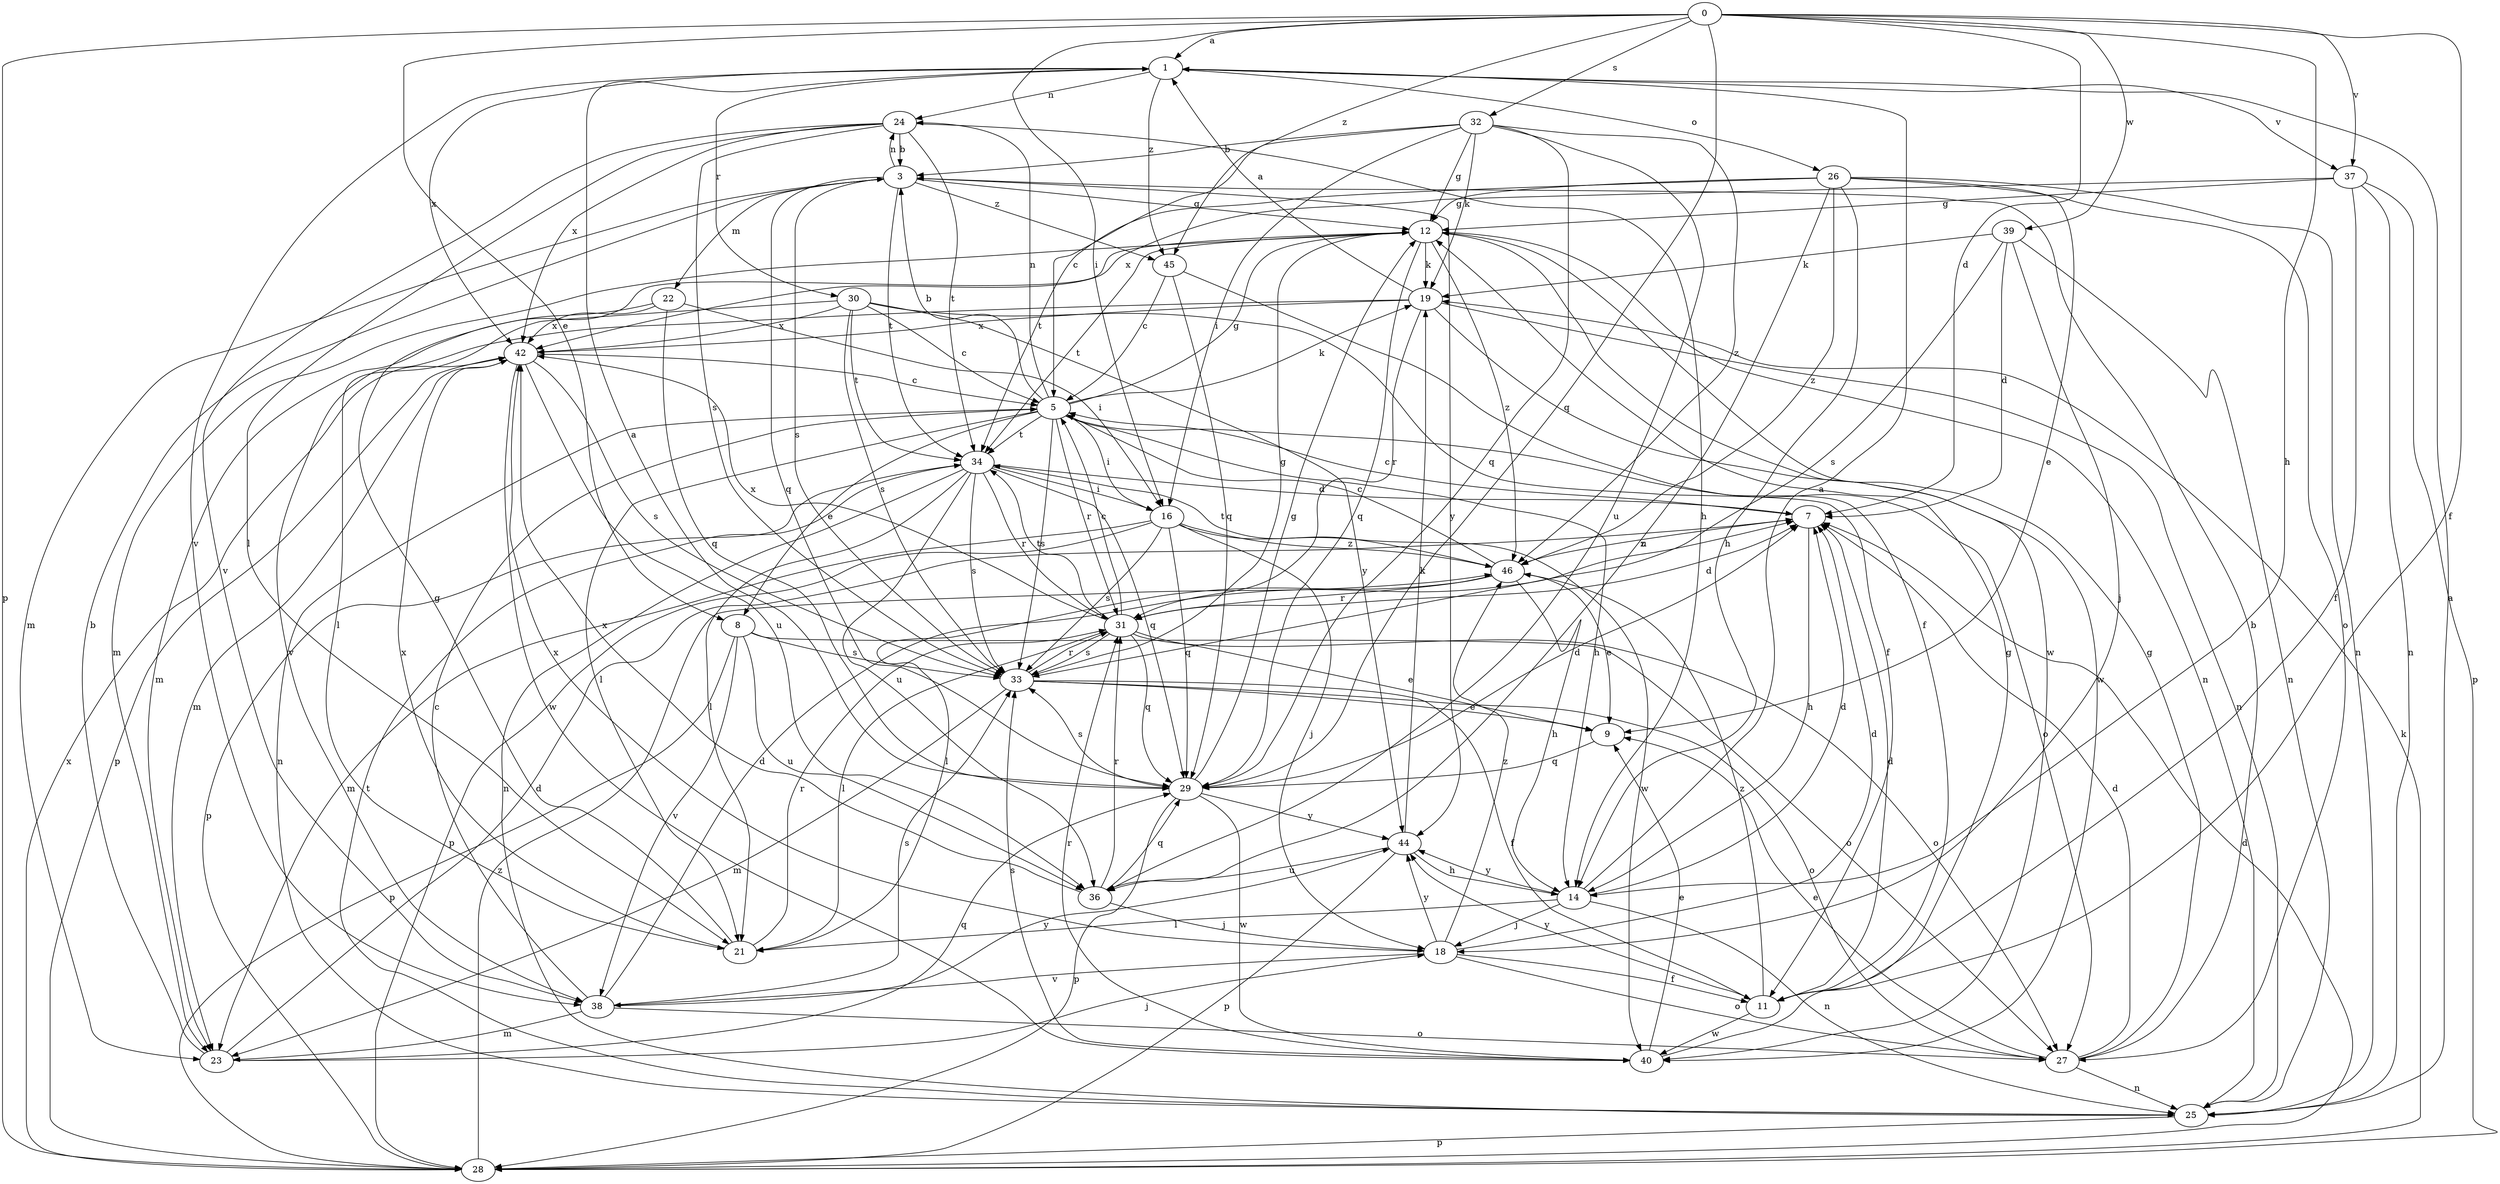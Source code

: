 strict digraph  {
0;
1;
3;
5;
7;
8;
9;
11;
12;
14;
16;
18;
19;
21;
22;
23;
24;
25;
26;
27;
28;
29;
30;
31;
32;
33;
34;
36;
37;
38;
39;
40;
42;
44;
45;
46;
0 -> 1  [label=a];
0 -> 7  [label=d];
0 -> 8  [label=e];
0 -> 11  [label=f];
0 -> 14  [label=h];
0 -> 16  [label=i];
0 -> 28  [label=p];
0 -> 29  [label=q];
0 -> 32  [label=s];
0 -> 37  [label=v];
0 -> 39  [label=w];
0 -> 45  [label=z];
1 -> 24  [label=n];
1 -> 26  [label=o];
1 -> 30  [label=r];
1 -> 37  [label=v];
1 -> 38  [label=v];
1 -> 42  [label=x];
1 -> 45  [label=z];
3 -> 12  [label=g];
3 -> 22  [label=m];
3 -> 23  [label=m];
3 -> 24  [label=n];
3 -> 29  [label=q];
3 -> 33  [label=s];
3 -> 34  [label=t];
3 -> 44  [label=y];
3 -> 45  [label=z];
5 -> 3  [label=b];
5 -> 8  [label=e];
5 -> 12  [label=g];
5 -> 14  [label=h];
5 -> 16  [label=i];
5 -> 19  [label=k];
5 -> 21  [label=l];
5 -> 24  [label=n];
5 -> 25  [label=n];
5 -> 27  [label=o];
5 -> 31  [label=r];
5 -> 33  [label=s];
5 -> 34  [label=t];
7 -> 5  [label=c];
7 -> 14  [label=h];
7 -> 46  [label=z];
8 -> 27  [label=o];
8 -> 28  [label=p];
8 -> 33  [label=s];
8 -> 36  [label=u];
8 -> 38  [label=v];
9 -> 29  [label=q];
11 -> 7  [label=d];
11 -> 40  [label=w];
11 -> 44  [label=y];
11 -> 46  [label=z];
12 -> 19  [label=k];
12 -> 23  [label=m];
12 -> 25  [label=n];
12 -> 29  [label=q];
12 -> 34  [label=t];
12 -> 40  [label=w];
12 -> 46  [label=z];
14 -> 1  [label=a];
14 -> 7  [label=d];
14 -> 18  [label=j];
14 -> 21  [label=l];
14 -> 25  [label=n];
14 -> 44  [label=y];
16 -> 18  [label=j];
16 -> 23  [label=m];
16 -> 28  [label=p];
16 -> 29  [label=q];
16 -> 33  [label=s];
16 -> 40  [label=w];
16 -> 46  [label=z];
18 -> 7  [label=d];
18 -> 11  [label=f];
18 -> 27  [label=o];
18 -> 38  [label=v];
18 -> 42  [label=x];
18 -> 44  [label=y];
18 -> 46  [label=z];
19 -> 1  [label=a];
19 -> 25  [label=n];
19 -> 31  [label=r];
19 -> 38  [label=v];
19 -> 40  [label=w];
19 -> 42  [label=x];
21 -> 12  [label=g];
21 -> 31  [label=r];
21 -> 42  [label=x];
22 -> 16  [label=i];
22 -> 23  [label=m];
22 -> 29  [label=q];
22 -> 42  [label=x];
23 -> 3  [label=b];
23 -> 7  [label=d];
23 -> 18  [label=j];
23 -> 29  [label=q];
24 -> 3  [label=b];
24 -> 14  [label=h];
24 -> 21  [label=l];
24 -> 33  [label=s];
24 -> 34  [label=t];
24 -> 38  [label=v];
24 -> 42  [label=x];
25 -> 1  [label=a];
25 -> 28  [label=p];
25 -> 34  [label=t];
26 -> 9  [label=e];
26 -> 12  [label=g];
26 -> 14  [label=h];
26 -> 25  [label=n];
26 -> 27  [label=o];
26 -> 34  [label=t];
26 -> 36  [label=u];
26 -> 46  [label=z];
27 -> 3  [label=b];
27 -> 7  [label=d];
27 -> 9  [label=e];
27 -> 12  [label=g];
27 -> 25  [label=n];
28 -> 7  [label=d];
28 -> 19  [label=k];
28 -> 42  [label=x];
28 -> 46  [label=z];
29 -> 1  [label=a];
29 -> 7  [label=d];
29 -> 12  [label=g];
29 -> 28  [label=p];
29 -> 33  [label=s];
29 -> 40  [label=w];
29 -> 44  [label=y];
30 -> 5  [label=c];
30 -> 11  [label=f];
30 -> 21  [label=l];
30 -> 33  [label=s];
30 -> 34  [label=t];
30 -> 42  [label=x];
30 -> 44  [label=y];
31 -> 5  [label=c];
31 -> 7  [label=d];
31 -> 9  [label=e];
31 -> 21  [label=l];
31 -> 27  [label=o];
31 -> 29  [label=q];
31 -> 33  [label=s];
31 -> 34  [label=t];
31 -> 42  [label=x];
32 -> 3  [label=b];
32 -> 5  [label=c];
32 -> 12  [label=g];
32 -> 16  [label=i];
32 -> 19  [label=k];
32 -> 29  [label=q];
32 -> 36  [label=u];
32 -> 46  [label=z];
33 -> 9  [label=e];
33 -> 11  [label=f];
33 -> 12  [label=g];
33 -> 23  [label=m];
33 -> 27  [label=o];
33 -> 31  [label=r];
34 -> 7  [label=d];
34 -> 16  [label=i];
34 -> 21  [label=l];
34 -> 25  [label=n];
34 -> 28  [label=p];
34 -> 29  [label=q];
34 -> 31  [label=r];
34 -> 33  [label=s];
34 -> 36  [label=u];
36 -> 18  [label=j];
36 -> 29  [label=q];
36 -> 31  [label=r];
36 -> 42  [label=x];
37 -> 11  [label=f];
37 -> 12  [label=g];
37 -> 25  [label=n];
37 -> 28  [label=p];
37 -> 42  [label=x];
38 -> 5  [label=c];
38 -> 7  [label=d];
38 -> 23  [label=m];
38 -> 27  [label=o];
38 -> 33  [label=s];
38 -> 44  [label=y];
39 -> 7  [label=d];
39 -> 18  [label=j];
39 -> 19  [label=k];
39 -> 25  [label=n];
39 -> 33  [label=s];
40 -> 9  [label=e];
40 -> 12  [label=g];
40 -> 31  [label=r];
40 -> 33  [label=s];
42 -> 5  [label=c];
42 -> 23  [label=m];
42 -> 28  [label=p];
42 -> 33  [label=s];
42 -> 36  [label=u];
42 -> 40  [label=w];
44 -> 14  [label=h];
44 -> 19  [label=k];
44 -> 28  [label=p];
44 -> 36  [label=u];
45 -> 5  [label=c];
45 -> 11  [label=f];
45 -> 29  [label=q];
46 -> 5  [label=c];
46 -> 9  [label=e];
46 -> 14  [label=h];
46 -> 21  [label=l];
46 -> 31  [label=r];
46 -> 34  [label=t];
}
